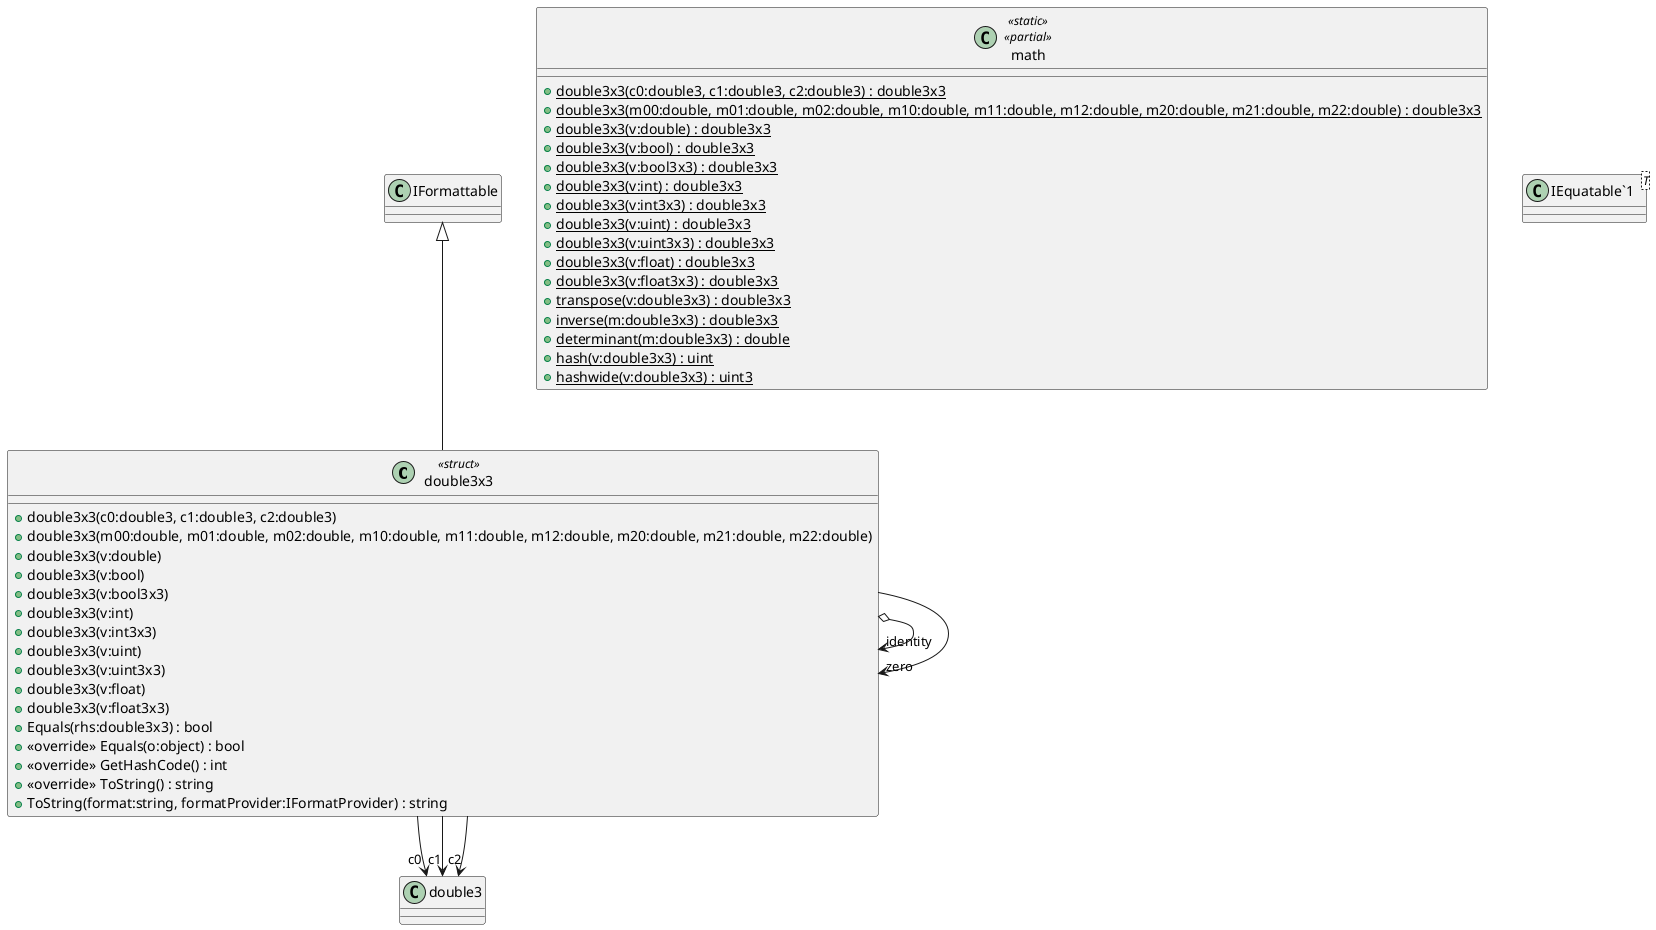 @startuml
class double3x3 <<struct>> {
    + double3x3(c0:double3, c1:double3, c2:double3)
    + double3x3(m00:double, m01:double, m02:double, m10:double, m11:double, m12:double, m20:double, m21:double, m22:double)
    + double3x3(v:double)
    + double3x3(v:bool)
    + double3x3(v:bool3x3)
    + double3x3(v:int)
    + double3x3(v:int3x3)
    + double3x3(v:uint)
    + double3x3(v:uint3x3)
    + double3x3(v:float)
    + double3x3(v:float3x3)
    + Equals(rhs:double3x3) : bool
    + <<override>> Equals(o:object) : bool
    + <<override>> GetHashCode() : int
    + <<override>> ToString() : string
    + ToString(format:string, formatProvider:IFormatProvider) : string
}
class math <<static>> <<partial>> {
    + {static} double3x3(c0:double3, c1:double3, c2:double3) : double3x3
    + {static} double3x3(m00:double, m01:double, m02:double, m10:double, m11:double, m12:double, m20:double, m21:double, m22:double) : double3x3
    + {static} double3x3(v:double) : double3x3
    + {static} double3x3(v:bool) : double3x3
    + {static} double3x3(v:bool3x3) : double3x3
    + {static} double3x3(v:int) : double3x3
    + {static} double3x3(v:int3x3) : double3x3
    + {static} double3x3(v:uint) : double3x3
    + {static} double3x3(v:uint3x3) : double3x3
    + {static} double3x3(v:float) : double3x3
    + {static} double3x3(v:float3x3) : double3x3
    + {static} transpose(v:double3x3) : double3x3
    + {static} inverse(m:double3x3) : double3x3
    + {static} determinant(m:double3x3) : double
    + {static} hash(v:double3x3) : uint
    + {static} hashwide(v:double3x3) : uint3
}
class "IEquatable`1"<T> {
}
IFormattable <|-- double3x3
double3x3 --> "c0" double3
double3x3 --> "c1" double3
double3x3 --> "c2" double3
double3x3 o-> "identity" double3x3
double3x3 --> "zero" double3x3
@enduml
